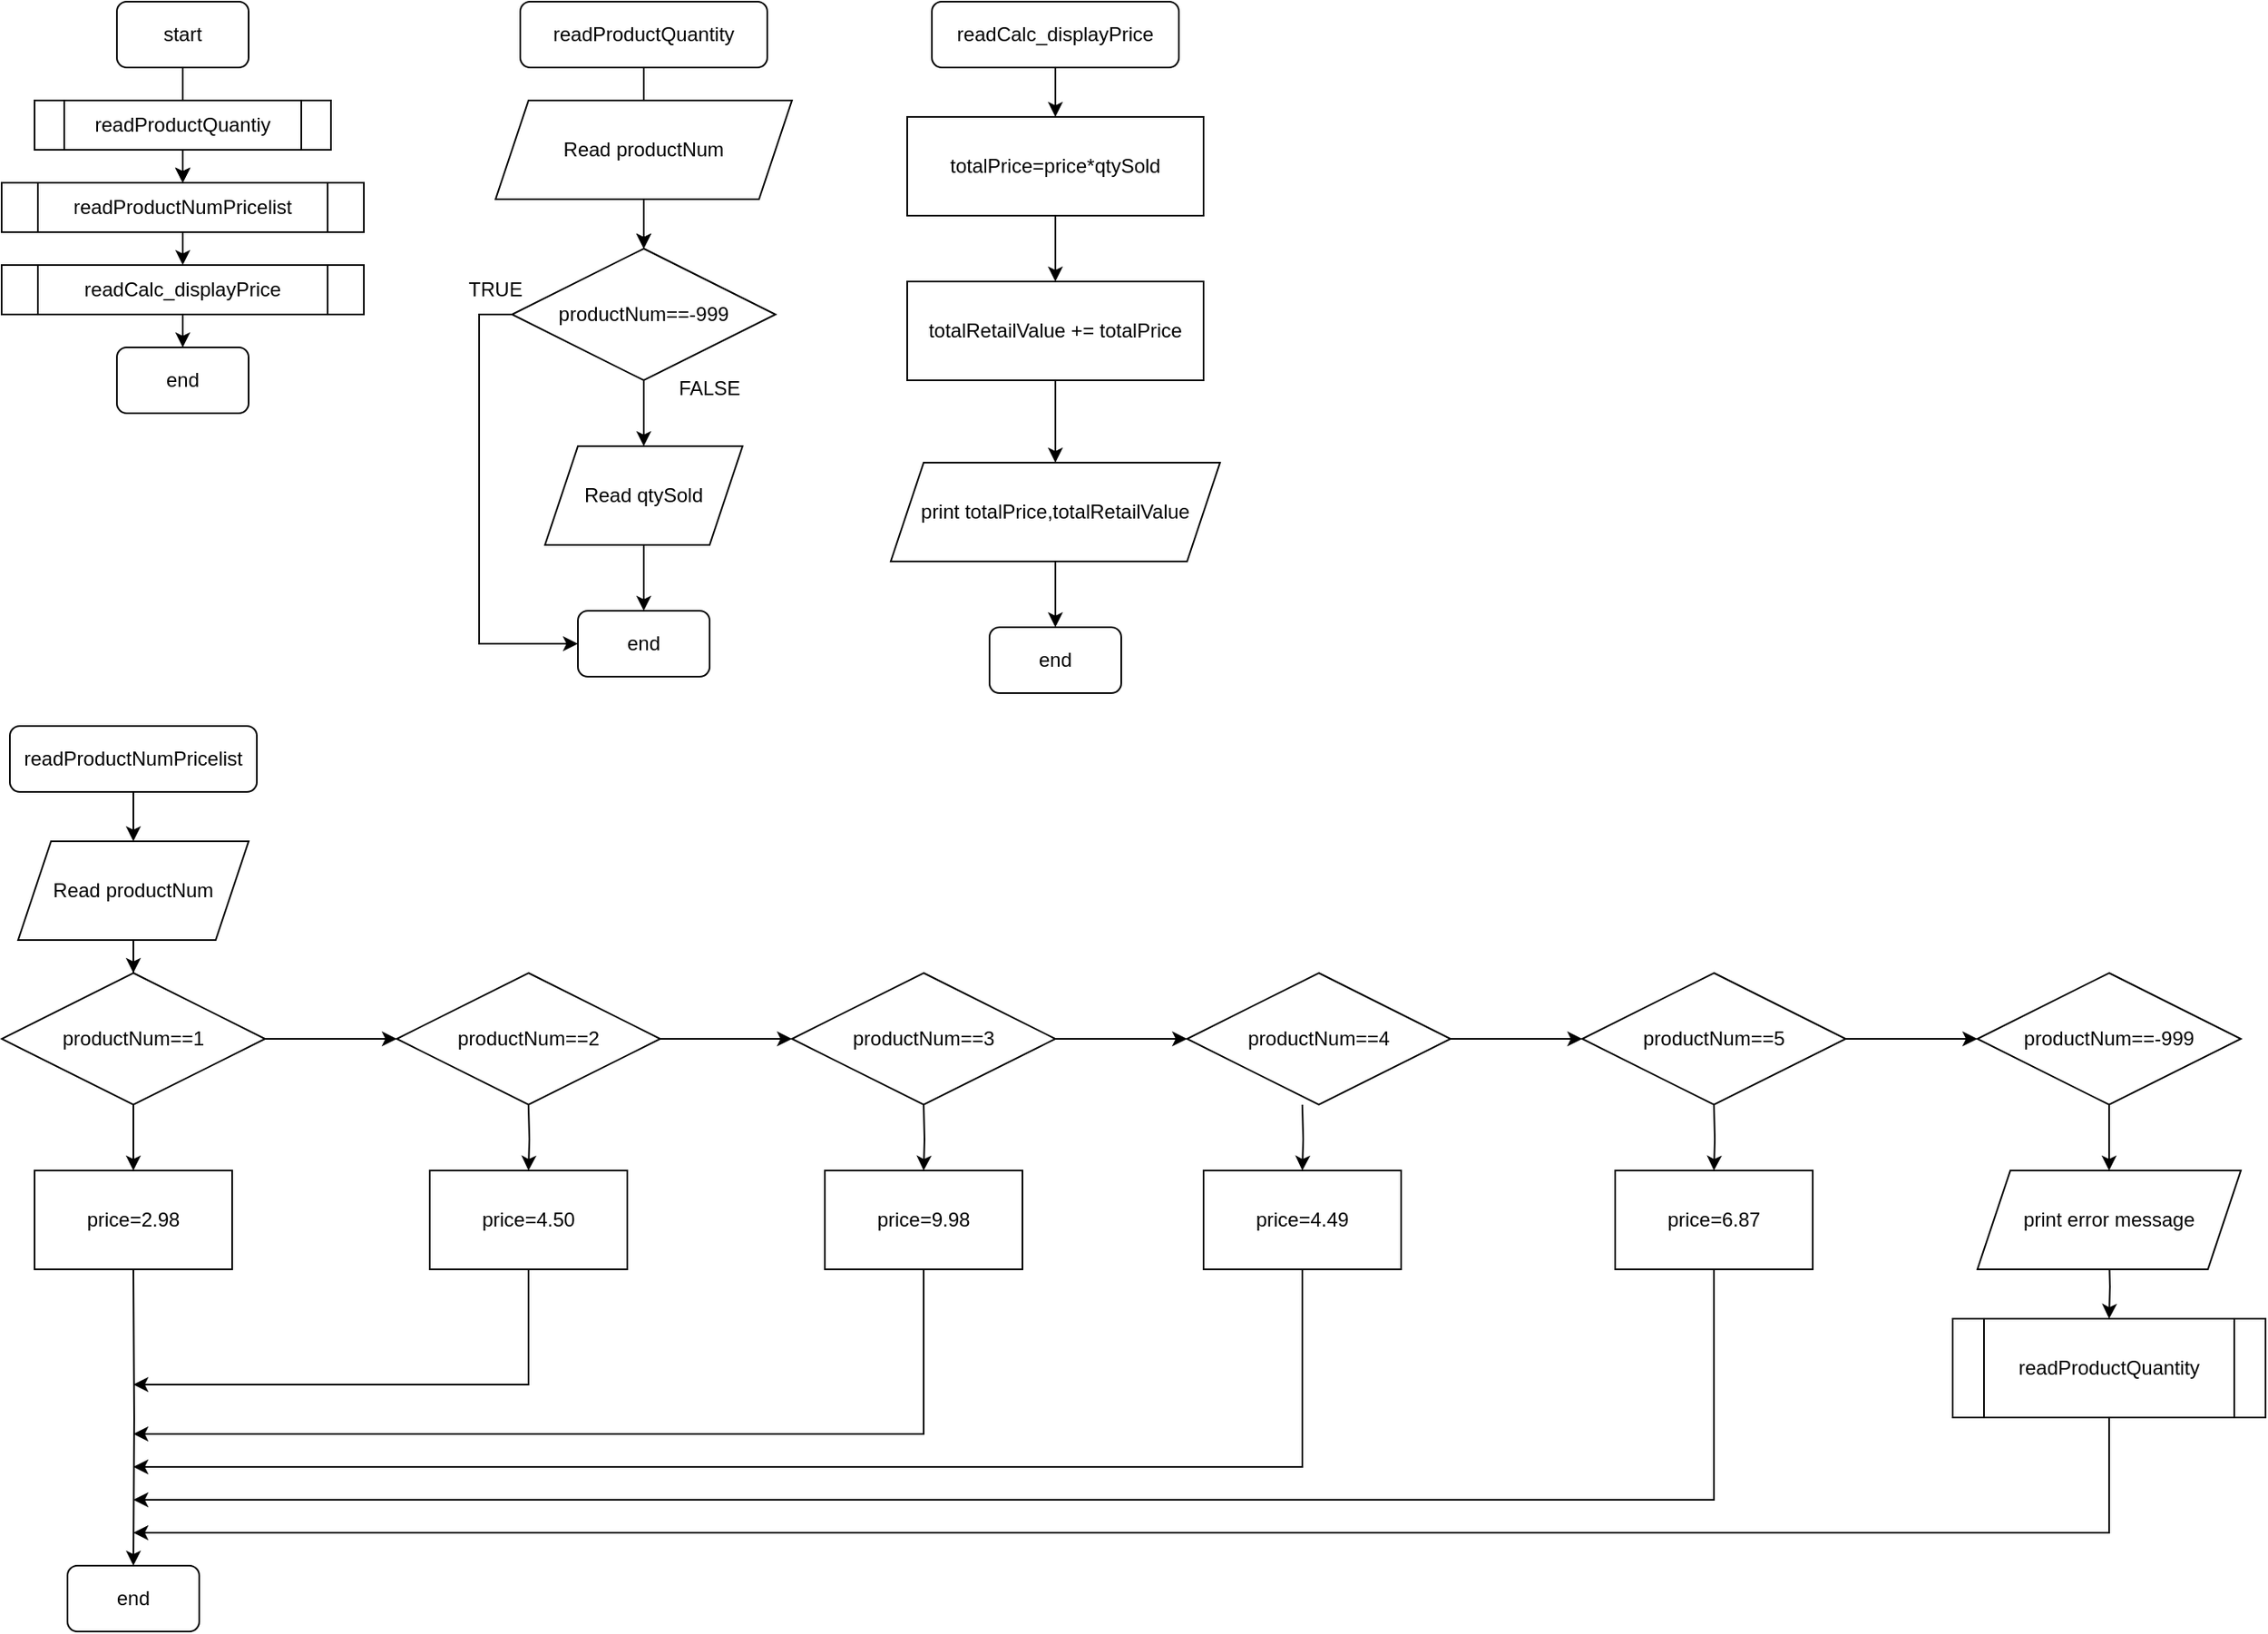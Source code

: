 <mxfile version="24.8.4">
  <diagram id="C5RBs43oDa-KdzZeNtuy" name="Page-1">
    <mxGraphModel dx="2345" dy="949" grid="1" gridSize="10" guides="1" tooltips="1" connect="1" arrows="1" fold="1" page="1" pageScale="1" pageWidth="827" pageHeight="1169" math="0" shadow="0">
      <root>
        <mxCell id="WIyWlLk6GJQsqaUBKTNV-0" />
        <mxCell id="WIyWlLk6GJQsqaUBKTNV-1" parent="WIyWlLk6GJQsqaUBKTNV-0" />
        <mxCell id="jv8KGvH0j1TwlN_sup8e-6" value="" style="edgeStyle=orthogonalEdgeStyle;rounded=0;orthogonalLoop=1;jettySize=auto;html=1;" edge="1" parent="WIyWlLk6GJQsqaUBKTNV-1" source="jv8KGvH0j1TwlN_sup8e-0" target="jv8KGvH0j1TwlN_sup8e-2">
          <mxGeometry relative="1" as="geometry" />
        </mxCell>
        <mxCell id="jv8KGvH0j1TwlN_sup8e-9" value="" style="edgeStyle=orthogonalEdgeStyle;rounded=0;orthogonalLoop=1;jettySize=auto;html=1;" edge="1" parent="WIyWlLk6GJQsqaUBKTNV-1" source="jv8KGvH0j1TwlN_sup8e-0" target="jv8KGvH0j1TwlN_sup8e-2">
          <mxGeometry relative="1" as="geometry" />
        </mxCell>
        <mxCell id="jv8KGvH0j1TwlN_sup8e-10" value="" style="edgeStyle=orthogonalEdgeStyle;rounded=0;orthogonalLoop=1;jettySize=auto;html=1;" edge="1" parent="WIyWlLk6GJQsqaUBKTNV-1" source="jv8KGvH0j1TwlN_sup8e-0" target="jv8KGvH0j1TwlN_sup8e-2">
          <mxGeometry relative="1" as="geometry" />
        </mxCell>
        <mxCell id="jv8KGvH0j1TwlN_sup8e-0" value="start" style="rounded=1;whiteSpace=wrap;html=1;" vertex="1" parent="WIyWlLk6GJQsqaUBKTNV-1">
          <mxGeometry x="100" y="60" width="80" height="40" as="geometry" />
        </mxCell>
        <mxCell id="jv8KGvH0j1TwlN_sup8e-7" value="" style="edgeStyle=orthogonalEdgeStyle;rounded=0;orthogonalLoop=1;jettySize=auto;html=1;" edge="1" parent="WIyWlLk6GJQsqaUBKTNV-1" source="jv8KGvH0j1TwlN_sup8e-1" target="jv8KGvH0j1TwlN_sup8e-3">
          <mxGeometry relative="1" as="geometry" />
        </mxCell>
        <mxCell id="jv8KGvH0j1TwlN_sup8e-1" value="readProductQuantiy" style="shape=process;whiteSpace=wrap;html=1;backgroundOutline=1;" vertex="1" parent="WIyWlLk6GJQsqaUBKTNV-1">
          <mxGeometry x="50" y="120" width="180" height="30" as="geometry" />
        </mxCell>
        <mxCell id="jv8KGvH0j1TwlN_sup8e-2" value="readProductNumPricelist" style="shape=process;whiteSpace=wrap;html=1;backgroundOutline=1;" vertex="1" parent="WIyWlLk6GJQsqaUBKTNV-1">
          <mxGeometry x="30" y="170" width="220" height="30" as="geometry" />
        </mxCell>
        <mxCell id="jv8KGvH0j1TwlN_sup8e-8" value="" style="edgeStyle=orthogonalEdgeStyle;rounded=0;orthogonalLoop=1;jettySize=auto;html=1;" edge="1" parent="WIyWlLk6GJQsqaUBKTNV-1" source="jv8KGvH0j1TwlN_sup8e-3" target="jv8KGvH0j1TwlN_sup8e-4">
          <mxGeometry relative="1" as="geometry" />
        </mxCell>
        <mxCell id="jv8KGvH0j1TwlN_sup8e-3" value="readCalc_displayPrice" style="shape=process;whiteSpace=wrap;html=1;backgroundOutline=1;" vertex="1" parent="WIyWlLk6GJQsqaUBKTNV-1">
          <mxGeometry x="30" y="220" width="220" height="30" as="geometry" />
        </mxCell>
        <mxCell id="jv8KGvH0j1TwlN_sup8e-4" value="end" style="rounded=1;whiteSpace=wrap;html=1;" vertex="1" parent="WIyWlLk6GJQsqaUBKTNV-1">
          <mxGeometry x="100" y="270" width="80" height="40" as="geometry" />
        </mxCell>
        <mxCell id="jv8KGvH0j1TwlN_sup8e-22" value="" style="edgeStyle=orthogonalEdgeStyle;rounded=0;orthogonalLoop=1;jettySize=auto;html=1;" edge="1" parent="WIyWlLk6GJQsqaUBKTNV-1" source="jv8KGvH0j1TwlN_sup8e-11" target="jv8KGvH0j1TwlN_sup8e-14">
          <mxGeometry relative="1" as="geometry" />
        </mxCell>
        <mxCell id="jv8KGvH0j1TwlN_sup8e-11" value="readProductQuantity" style="rounded=1;whiteSpace=wrap;html=1;" vertex="1" parent="WIyWlLk6GJQsqaUBKTNV-1">
          <mxGeometry x="345" y="60" width="150" height="40" as="geometry" />
        </mxCell>
        <mxCell id="jv8KGvH0j1TwlN_sup8e-12" value="end" style="rounded=1;whiteSpace=wrap;html=1;" vertex="1" parent="WIyWlLk6GJQsqaUBKTNV-1">
          <mxGeometry x="380" y="430" width="80" height="40" as="geometry" />
        </mxCell>
        <mxCell id="jv8KGvH0j1TwlN_sup8e-15" value="" style="edgeStyle=orthogonalEdgeStyle;rounded=0;orthogonalLoop=1;jettySize=auto;html=1;" edge="1" parent="WIyWlLk6GJQsqaUBKTNV-1" source="jv8KGvH0j1TwlN_sup8e-13" target="jv8KGvH0j1TwlN_sup8e-14">
          <mxGeometry relative="1" as="geometry" />
        </mxCell>
        <mxCell id="jv8KGvH0j1TwlN_sup8e-13" value="Read productNum" style="shape=parallelogram;perimeter=parallelogramPerimeter;whiteSpace=wrap;html=1;fixedSize=1;" vertex="1" parent="WIyWlLk6GJQsqaUBKTNV-1">
          <mxGeometry x="330" y="120" width="180" height="60" as="geometry" />
        </mxCell>
        <mxCell id="jv8KGvH0j1TwlN_sup8e-23" value="" style="edgeStyle=orthogonalEdgeStyle;rounded=0;orthogonalLoop=1;jettySize=auto;html=1;" edge="1" parent="WIyWlLk6GJQsqaUBKTNV-1" source="jv8KGvH0j1TwlN_sup8e-14" target="jv8KGvH0j1TwlN_sup8e-19">
          <mxGeometry relative="1" as="geometry" />
        </mxCell>
        <mxCell id="jv8KGvH0j1TwlN_sup8e-25" style="edgeStyle=orthogonalEdgeStyle;rounded=0;orthogonalLoop=1;jettySize=auto;html=1;entryX=0;entryY=0.5;entryDx=0;entryDy=0;" edge="1" parent="WIyWlLk6GJQsqaUBKTNV-1" source="jv8KGvH0j1TwlN_sup8e-14" target="jv8KGvH0j1TwlN_sup8e-12">
          <mxGeometry relative="1" as="geometry">
            <Array as="points">
              <mxPoint x="320" y="250" />
              <mxPoint x="320" y="450" />
            </Array>
          </mxGeometry>
        </mxCell>
        <mxCell id="jv8KGvH0j1TwlN_sup8e-14" value="productNum==-999" style="rhombus;whiteSpace=wrap;html=1;" vertex="1" parent="WIyWlLk6GJQsqaUBKTNV-1">
          <mxGeometry x="340" y="210" width="160" height="80" as="geometry" />
        </mxCell>
        <mxCell id="jv8KGvH0j1TwlN_sup8e-24" value="" style="edgeStyle=orthogonalEdgeStyle;rounded=0;orthogonalLoop=1;jettySize=auto;html=1;" edge="1" parent="WIyWlLk6GJQsqaUBKTNV-1" source="jv8KGvH0j1TwlN_sup8e-19" target="jv8KGvH0j1TwlN_sup8e-12">
          <mxGeometry relative="1" as="geometry" />
        </mxCell>
        <mxCell id="jv8KGvH0j1TwlN_sup8e-19" value="Read qtySold" style="shape=parallelogram;perimeter=parallelogramPerimeter;whiteSpace=wrap;html=1;fixedSize=1;" vertex="1" parent="WIyWlLk6GJQsqaUBKTNV-1">
          <mxGeometry x="360" y="330" width="120" height="60" as="geometry" />
        </mxCell>
        <mxCell id="jv8KGvH0j1TwlN_sup8e-20" value="TRUE" style="text;html=1;align=center;verticalAlign=middle;whiteSpace=wrap;rounded=0;" vertex="1" parent="WIyWlLk6GJQsqaUBKTNV-1">
          <mxGeometry x="300" y="220" width="60" height="30" as="geometry" />
        </mxCell>
        <mxCell id="jv8KGvH0j1TwlN_sup8e-21" value="FALSE" style="text;html=1;align=center;verticalAlign=middle;whiteSpace=wrap;rounded=0;" vertex="1" parent="WIyWlLk6GJQsqaUBKTNV-1">
          <mxGeometry x="430" y="280" width="60" height="30" as="geometry" />
        </mxCell>
        <mxCell id="jv8KGvH0j1TwlN_sup8e-106" value="" style="edgeStyle=orthogonalEdgeStyle;rounded=0;orthogonalLoop=1;jettySize=auto;html=1;" edge="1" parent="WIyWlLk6GJQsqaUBKTNV-1" source="jv8KGvH0j1TwlN_sup8e-28" target="jv8KGvH0j1TwlN_sup8e-105">
          <mxGeometry relative="1" as="geometry" />
        </mxCell>
        <mxCell id="jv8KGvH0j1TwlN_sup8e-28" value="readProductNumPricelist" style="rounded=1;whiteSpace=wrap;html=1;" vertex="1" parent="WIyWlLk6GJQsqaUBKTNV-1">
          <mxGeometry x="35" y="500" width="150" height="40" as="geometry" />
        </mxCell>
        <mxCell id="jv8KGvH0j1TwlN_sup8e-29" value="end" style="rounded=1;whiteSpace=wrap;html=1;" vertex="1" parent="WIyWlLk6GJQsqaUBKTNV-1">
          <mxGeometry x="70" y="1010" width="80" height="40" as="geometry" />
        </mxCell>
        <mxCell id="jv8KGvH0j1TwlN_sup8e-30" value="" style="edgeStyle=orthogonalEdgeStyle;rounded=0;orthogonalLoop=1;jettySize=auto;html=1;" edge="1" parent="WIyWlLk6GJQsqaUBKTNV-1" target="jv8KGvH0j1TwlN_sup8e-34">
          <mxGeometry relative="1" as="geometry">
            <mxPoint x="110" y="680" as="sourcePoint" />
          </mxGeometry>
        </mxCell>
        <mxCell id="jv8KGvH0j1TwlN_sup8e-39" value="" style="edgeStyle=orthogonalEdgeStyle;rounded=0;orthogonalLoop=1;jettySize=auto;html=1;" edge="1" parent="WIyWlLk6GJQsqaUBKTNV-1" source="jv8KGvH0j1TwlN_sup8e-34" target="jv8KGvH0j1TwlN_sup8e-38">
          <mxGeometry relative="1" as="geometry" />
        </mxCell>
        <mxCell id="jv8KGvH0j1TwlN_sup8e-41" value="" style="edgeStyle=orthogonalEdgeStyle;rounded=0;orthogonalLoop=1;jettySize=auto;html=1;" edge="1" parent="WIyWlLk6GJQsqaUBKTNV-1" source="jv8KGvH0j1TwlN_sup8e-34" target="jv8KGvH0j1TwlN_sup8e-40">
          <mxGeometry relative="1" as="geometry" />
        </mxCell>
        <mxCell id="jv8KGvH0j1TwlN_sup8e-34" value="productNum==1" style="rhombus;whiteSpace=wrap;html=1;" vertex="1" parent="WIyWlLk6GJQsqaUBKTNV-1">
          <mxGeometry x="30" y="650" width="160" height="80" as="geometry" />
        </mxCell>
        <mxCell id="jv8KGvH0j1TwlN_sup8e-35" value="" style="edgeStyle=orthogonalEdgeStyle;rounded=0;orthogonalLoop=1;jettySize=auto;html=1;" edge="1" parent="WIyWlLk6GJQsqaUBKTNV-1" target="jv8KGvH0j1TwlN_sup8e-29">
          <mxGeometry relative="1" as="geometry">
            <mxPoint x="110" y="830.0" as="sourcePoint" />
          </mxGeometry>
        </mxCell>
        <mxCell id="jv8KGvH0j1TwlN_sup8e-38" value="price=2.98" style="whiteSpace=wrap;html=1;" vertex="1" parent="WIyWlLk6GJQsqaUBKTNV-1">
          <mxGeometry x="50" y="770" width="120" height="60" as="geometry" />
        </mxCell>
        <mxCell id="jv8KGvH0j1TwlN_sup8e-43" value="" style="edgeStyle=orthogonalEdgeStyle;rounded=0;orthogonalLoop=1;jettySize=auto;html=1;" edge="1" parent="WIyWlLk6GJQsqaUBKTNV-1" source="jv8KGvH0j1TwlN_sup8e-40" target="jv8KGvH0j1TwlN_sup8e-42">
          <mxGeometry relative="1" as="geometry" />
        </mxCell>
        <mxCell id="jv8KGvH0j1TwlN_sup8e-40" value="productNum==2" style="rhombus;whiteSpace=wrap;html=1;" vertex="1" parent="WIyWlLk6GJQsqaUBKTNV-1">
          <mxGeometry x="270" y="650" width="160" height="80" as="geometry" />
        </mxCell>
        <mxCell id="jv8KGvH0j1TwlN_sup8e-45" value="" style="edgeStyle=orthogonalEdgeStyle;rounded=0;orthogonalLoop=1;jettySize=auto;html=1;" edge="1" parent="WIyWlLk6GJQsqaUBKTNV-1" source="jv8KGvH0j1TwlN_sup8e-42" target="jv8KGvH0j1TwlN_sup8e-44">
          <mxGeometry relative="1" as="geometry" />
        </mxCell>
        <mxCell id="jv8KGvH0j1TwlN_sup8e-42" value="productNum==3" style="rhombus;whiteSpace=wrap;html=1;" vertex="1" parent="WIyWlLk6GJQsqaUBKTNV-1">
          <mxGeometry x="510" y="650" width="160" height="80" as="geometry" />
        </mxCell>
        <mxCell id="jv8KGvH0j1TwlN_sup8e-47" value="" style="edgeStyle=orthogonalEdgeStyle;rounded=0;orthogonalLoop=1;jettySize=auto;html=1;" edge="1" parent="WIyWlLk6GJQsqaUBKTNV-1" source="jv8KGvH0j1TwlN_sup8e-44" target="jv8KGvH0j1TwlN_sup8e-46">
          <mxGeometry relative="1" as="geometry" />
        </mxCell>
        <mxCell id="jv8KGvH0j1TwlN_sup8e-44" value="productNum==4" style="rhombus;whiteSpace=wrap;html=1;" vertex="1" parent="WIyWlLk6GJQsqaUBKTNV-1">
          <mxGeometry x="750" y="650" width="160" height="80" as="geometry" />
        </mxCell>
        <mxCell id="jv8KGvH0j1TwlN_sup8e-49" value="" style="edgeStyle=orthogonalEdgeStyle;rounded=0;orthogonalLoop=1;jettySize=auto;html=1;" edge="1" parent="WIyWlLk6GJQsqaUBKTNV-1" source="jv8KGvH0j1TwlN_sup8e-46" target="jv8KGvH0j1TwlN_sup8e-48">
          <mxGeometry relative="1" as="geometry" />
        </mxCell>
        <mxCell id="jv8KGvH0j1TwlN_sup8e-46" value="productNum==5" style="rhombus;whiteSpace=wrap;html=1;" vertex="1" parent="WIyWlLk6GJQsqaUBKTNV-1">
          <mxGeometry x="990" y="650" width="160" height="80" as="geometry" />
        </mxCell>
        <mxCell id="jv8KGvH0j1TwlN_sup8e-66" value="" style="edgeStyle=orthogonalEdgeStyle;rounded=0;orthogonalLoop=1;jettySize=auto;html=1;" edge="1" parent="WIyWlLk6GJQsqaUBKTNV-1" source="jv8KGvH0j1TwlN_sup8e-48" target="jv8KGvH0j1TwlN_sup8e-65">
          <mxGeometry relative="1" as="geometry" />
        </mxCell>
        <mxCell id="jv8KGvH0j1TwlN_sup8e-48" value="productNum==-999" style="rhombus;whiteSpace=wrap;html=1;" vertex="1" parent="WIyWlLk6GJQsqaUBKTNV-1">
          <mxGeometry x="1230" y="650" width="160" height="80" as="geometry" />
        </mxCell>
        <mxCell id="jv8KGvH0j1TwlN_sup8e-50" value="" style="edgeStyle=orthogonalEdgeStyle;rounded=0;orthogonalLoop=1;jettySize=auto;html=1;" edge="1" parent="WIyWlLk6GJQsqaUBKTNV-1" target="jv8KGvH0j1TwlN_sup8e-52">
          <mxGeometry relative="1" as="geometry">
            <mxPoint x="350" y="730" as="sourcePoint" />
          </mxGeometry>
        </mxCell>
        <mxCell id="jv8KGvH0j1TwlN_sup8e-70" style="edgeStyle=orthogonalEdgeStyle;rounded=0;orthogonalLoop=1;jettySize=auto;html=1;" edge="1" parent="WIyWlLk6GJQsqaUBKTNV-1" source="jv8KGvH0j1TwlN_sup8e-52">
          <mxGeometry relative="1" as="geometry">
            <mxPoint x="110" y="900.0" as="targetPoint" />
            <Array as="points">
              <mxPoint x="350" y="900" />
            </Array>
          </mxGeometry>
        </mxCell>
        <mxCell id="jv8KGvH0j1TwlN_sup8e-52" value="price=4.50" style="whiteSpace=wrap;html=1;" vertex="1" parent="WIyWlLk6GJQsqaUBKTNV-1">
          <mxGeometry x="290" y="770" width="120" height="60" as="geometry" />
        </mxCell>
        <mxCell id="jv8KGvH0j1TwlN_sup8e-53" value="" style="edgeStyle=orthogonalEdgeStyle;rounded=0;orthogonalLoop=1;jettySize=auto;html=1;" edge="1" parent="WIyWlLk6GJQsqaUBKTNV-1" target="jv8KGvH0j1TwlN_sup8e-55">
          <mxGeometry relative="1" as="geometry">
            <mxPoint x="590" y="730" as="sourcePoint" />
          </mxGeometry>
        </mxCell>
        <mxCell id="jv8KGvH0j1TwlN_sup8e-71" style="edgeStyle=orthogonalEdgeStyle;rounded=0;orthogonalLoop=1;jettySize=auto;html=1;" edge="1" parent="WIyWlLk6GJQsqaUBKTNV-1" source="jv8KGvH0j1TwlN_sup8e-55">
          <mxGeometry relative="1" as="geometry">
            <mxPoint x="110" y="930" as="targetPoint" />
            <Array as="points">
              <mxPoint x="590" y="930" />
              <mxPoint x="110" y="930" />
            </Array>
          </mxGeometry>
        </mxCell>
        <mxCell id="jv8KGvH0j1TwlN_sup8e-55" value="price=9.98" style="whiteSpace=wrap;html=1;" vertex="1" parent="WIyWlLk6GJQsqaUBKTNV-1">
          <mxGeometry x="530" y="770" width="120" height="60" as="geometry" />
        </mxCell>
        <mxCell id="jv8KGvH0j1TwlN_sup8e-56" value="" style="edgeStyle=orthogonalEdgeStyle;rounded=0;orthogonalLoop=1;jettySize=auto;html=1;" edge="1" parent="WIyWlLk6GJQsqaUBKTNV-1" target="jv8KGvH0j1TwlN_sup8e-58">
          <mxGeometry relative="1" as="geometry">
            <mxPoint x="820" y="730" as="sourcePoint" />
          </mxGeometry>
        </mxCell>
        <mxCell id="jv8KGvH0j1TwlN_sup8e-72" style="edgeStyle=orthogonalEdgeStyle;rounded=0;orthogonalLoop=1;jettySize=auto;html=1;" edge="1" parent="WIyWlLk6GJQsqaUBKTNV-1" source="jv8KGvH0j1TwlN_sup8e-58">
          <mxGeometry relative="1" as="geometry">
            <mxPoint x="110" y="950" as="targetPoint" />
            <Array as="points">
              <mxPoint x="820" y="950" />
              <mxPoint x="110" y="950" />
            </Array>
          </mxGeometry>
        </mxCell>
        <mxCell id="jv8KGvH0j1TwlN_sup8e-58" value="price=4.49" style="whiteSpace=wrap;html=1;" vertex="1" parent="WIyWlLk6GJQsqaUBKTNV-1">
          <mxGeometry x="760" y="770" width="120" height="60" as="geometry" />
        </mxCell>
        <mxCell id="jv8KGvH0j1TwlN_sup8e-59" value="" style="edgeStyle=orthogonalEdgeStyle;rounded=0;orthogonalLoop=1;jettySize=auto;html=1;" edge="1" parent="WIyWlLk6GJQsqaUBKTNV-1" target="jv8KGvH0j1TwlN_sup8e-61">
          <mxGeometry relative="1" as="geometry">
            <mxPoint x="1070" y="730" as="sourcePoint" />
          </mxGeometry>
        </mxCell>
        <mxCell id="jv8KGvH0j1TwlN_sup8e-73" style="edgeStyle=orthogonalEdgeStyle;rounded=0;orthogonalLoop=1;jettySize=auto;html=1;" edge="1" parent="WIyWlLk6GJQsqaUBKTNV-1" source="jv8KGvH0j1TwlN_sup8e-61">
          <mxGeometry relative="1" as="geometry">
            <mxPoint x="110" y="970" as="targetPoint" />
            <Array as="points">
              <mxPoint x="1070" y="970" />
              <mxPoint x="110" y="970" />
            </Array>
          </mxGeometry>
        </mxCell>
        <mxCell id="jv8KGvH0j1TwlN_sup8e-61" value="price=6.87" style="whiteSpace=wrap;html=1;" vertex="1" parent="WIyWlLk6GJQsqaUBKTNV-1">
          <mxGeometry x="1010" y="770" width="120" height="60" as="geometry" />
        </mxCell>
        <mxCell id="jv8KGvH0j1TwlN_sup8e-63" value="" style="edgeStyle=orthogonalEdgeStyle;rounded=0;orthogonalLoop=1;jettySize=auto;html=1;" edge="1" parent="WIyWlLk6GJQsqaUBKTNV-1">
          <mxGeometry relative="1" as="geometry">
            <mxPoint x="1310" y="820.0" as="sourcePoint" />
            <mxPoint x="1310" y="860" as="targetPoint" />
          </mxGeometry>
        </mxCell>
        <mxCell id="jv8KGvH0j1TwlN_sup8e-65" value="print error message" style="shape=parallelogram;perimeter=parallelogramPerimeter;whiteSpace=wrap;html=1;fixedSize=1;" vertex="1" parent="WIyWlLk6GJQsqaUBKTNV-1">
          <mxGeometry x="1230" y="770" width="160" height="60" as="geometry" />
        </mxCell>
        <mxCell id="jv8KGvH0j1TwlN_sup8e-74" style="edgeStyle=orthogonalEdgeStyle;rounded=0;orthogonalLoop=1;jettySize=auto;html=1;" edge="1" parent="WIyWlLk6GJQsqaUBKTNV-1" source="jv8KGvH0j1TwlN_sup8e-67">
          <mxGeometry relative="1" as="geometry">
            <mxPoint x="110" y="990" as="targetPoint" />
            <Array as="points">
              <mxPoint x="1310" y="990" />
              <mxPoint x="110" y="990" />
            </Array>
          </mxGeometry>
        </mxCell>
        <mxCell id="jv8KGvH0j1TwlN_sup8e-67" value="readProductQuantity" style="shape=process;whiteSpace=wrap;html=1;backgroundOutline=1;" vertex="1" parent="WIyWlLk6GJQsqaUBKTNV-1">
          <mxGeometry x="1215" y="860" width="190" height="60" as="geometry" />
        </mxCell>
        <mxCell id="jv8KGvH0j1TwlN_sup8e-93" value="" style="edgeStyle=orthogonalEdgeStyle;rounded=0;orthogonalLoop=1;jettySize=auto;html=1;" edge="1" parent="WIyWlLk6GJQsqaUBKTNV-1" source="jv8KGvH0j1TwlN_sup8e-76" target="jv8KGvH0j1TwlN_sup8e-92">
          <mxGeometry relative="1" as="geometry" />
        </mxCell>
        <mxCell id="jv8KGvH0j1TwlN_sup8e-76" value="readCalc_displayPrice" style="rounded=1;whiteSpace=wrap;html=1;" vertex="1" parent="WIyWlLk6GJQsqaUBKTNV-1">
          <mxGeometry x="595" y="60" width="150" height="40" as="geometry" />
        </mxCell>
        <mxCell id="jv8KGvH0j1TwlN_sup8e-95" value="" style="edgeStyle=orthogonalEdgeStyle;rounded=0;orthogonalLoop=1;jettySize=auto;html=1;" edge="1" parent="WIyWlLk6GJQsqaUBKTNV-1" source="jv8KGvH0j1TwlN_sup8e-92" target="jv8KGvH0j1TwlN_sup8e-94">
          <mxGeometry relative="1" as="geometry" />
        </mxCell>
        <mxCell id="jv8KGvH0j1TwlN_sup8e-92" value="totalPrice=price*qtySold" style="rounded=0;whiteSpace=wrap;html=1;" vertex="1" parent="WIyWlLk6GJQsqaUBKTNV-1">
          <mxGeometry x="580" y="130" width="180" height="60" as="geometry" />
        </mxCell>
        <mxCell id="jv8KGvH0j1TwlN_sup8e-97" value="" style="edgeStyle=orthogonalEdgeStyle;rounded=0;orthogonalLoop=1;jettySize=auto;html=1;" edge="1" parent="WIyWlLk6GJQsqaUBKTNV-1" source="jv8KGvH0j1TwlN_sup8e-94" target="jv8KGvH0j1TwlN_sup8e-96">
          <mxGeometry relative="1" as="geometry" />
        </mxCell>
        <mxCell id="jv8KGvH0j1TwlN_sup8e-94" value="totalRetailValue += totalPrice" style="rounded=0;whiteSpace=wrap;html=1;" vertex="1" parent="WIyWlLk6GJQsqaUBKTNV-1">
          <mxGeometry x="580" y="230" width="180" height="60" as="geometry" />
        </mxCell>
        <mxCell id="jv8KGvH0j1TwlN_sup8e-101" value="" style="edgeStyle=orthogonalEdgeStyle;rounded=0;orthogonalLoop=1;jettySize=auto;html=1;" edge="1" parent="WIyWlLk6GJQsqaUBKTNV-1" source="jv8KGvH0j1TwlN_sup8e-96" target="jv8KGvH0j1TwlN_sup8e-100">
          <mxGeometry relative="1" as="geometry" />
        </mxCell>
        <mxCell id="jv8KGvH0j1TwlN_sup8e-96" value="print totalPrice,totalRetailValue" style="shape=parallelogram;perimeter=parallelogramPerimeter;whiteSpace=wrap;html=1;fixedSize=1;rounded=0;" vertex="1" parent="WIyWlLk6GJQsqaUBKTNV-1">
          <mxGeometry x="570" y="340" width="200" height="60" as="geometry" />
        </mxCell>
        <mxCell id="jv8KGvH0j1TwlN_sup8e-100" value="end" style="rounded=1;whiteSpace=wrap;html=1;" vertex="1" parent="WIyWlLk6GJQsqaUBKTNV-1">
          <mxGeometry x="630" y="440" width="80" height="40" as="geometry" />
        </mxCell>
        <mxCell id="jv8KGvH0j1TwlN_sup8e-107" value="" style="edgeStyle=orthogonalEdgeStyle;rounded=0;orthogonalLoop=1;jettySize=auto;html=1;" edge="1" parent="WIyWlLk6GJQsqaUBKTNV-1" source="jv8KGvH0j1TwlN_sup8e-105" target="jv8KGvH0j1TwlN_sup8e-34">
          <mxGeometry relative="1" as="geometry" />
        </mxCell>
        <mxCell id="jv8KGvH0j1TwlN_sup8e-105" value="Read productNum" style="shape=parallelogram;perimeter=parallelogramPerimeter;whiteSpace=wrap;html=1;fixedSize=1;" vertex="1" parent="WIyWlLk6GJQsqaUBKTNV-1">
          <mxGeometry x="40" y="570" width="140" height="60" as="geometry" />
        </mxCell>
      </root>
    </mxGraphModel>
  </diagram>
</mxfile>
